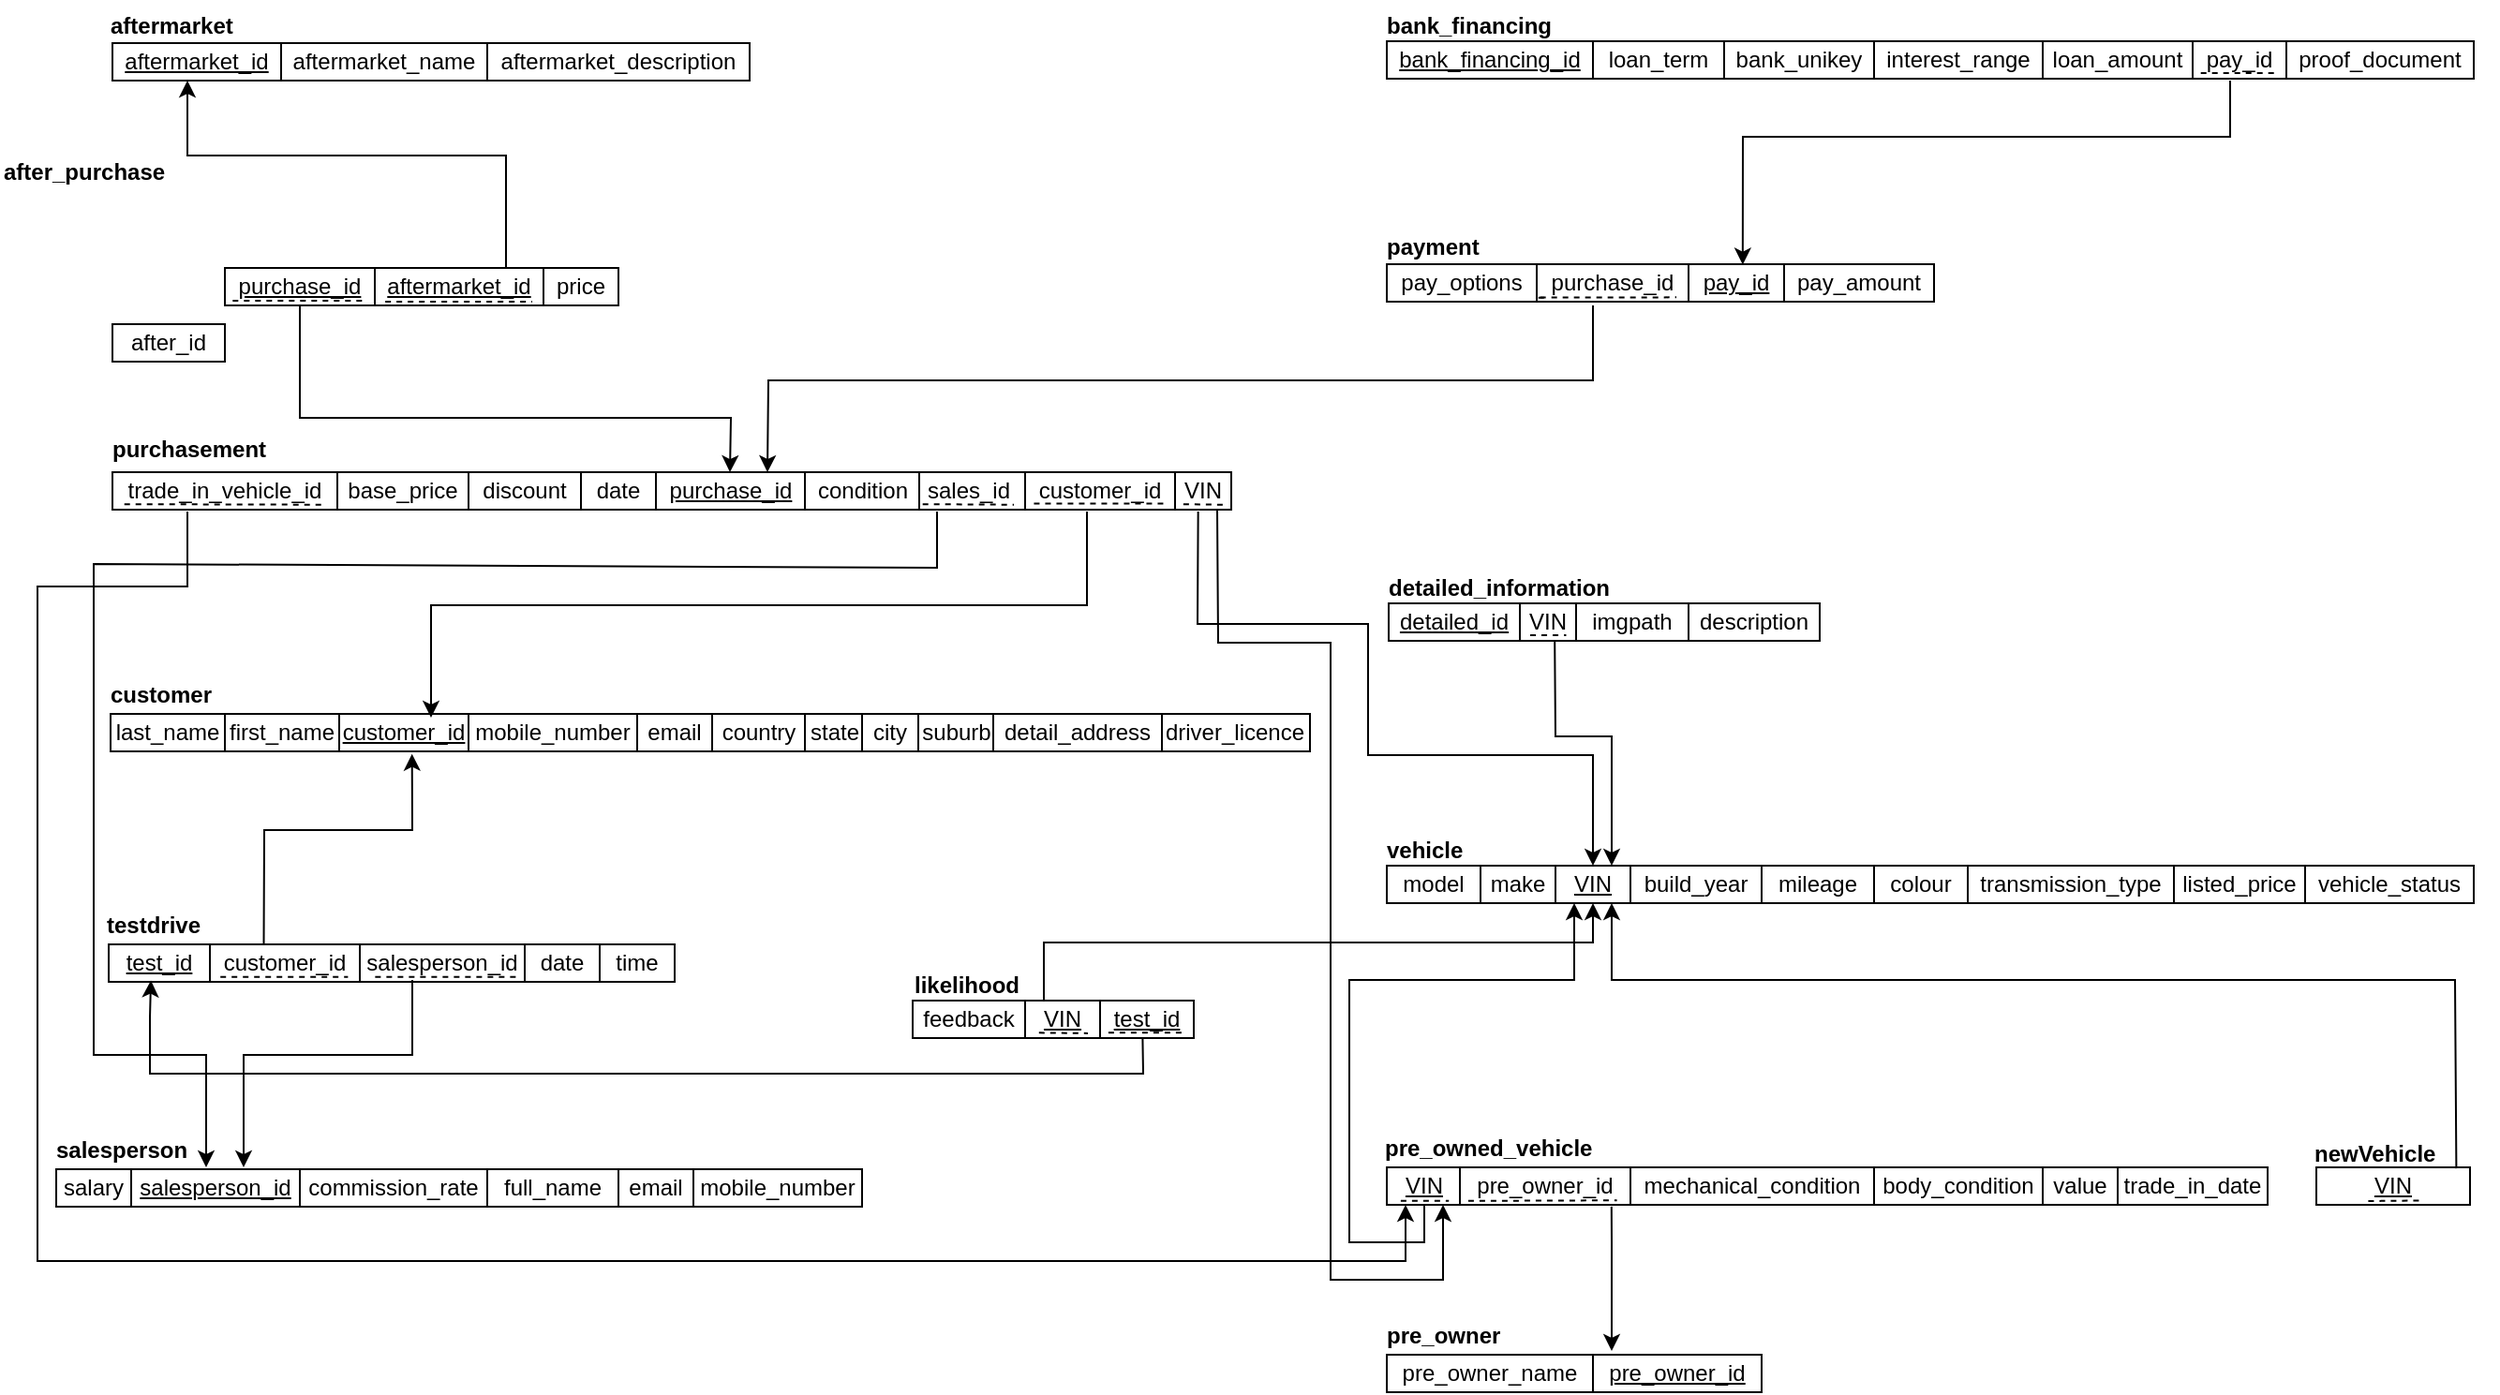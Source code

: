 <mxfile version="26.2.4">
  <diagram id="C5RBs43oDa-KdzZeNtuy" name="Page-1">
    <mxGraphModel dx="1556" dy="429" grid="1" gridSize="10" guides="1" tooltips="1" connect="1" arrows="1" fold="1" page="1" pageScale="1" pageWidth="827" pageHeight="1169" math="0" shadow="0">
      <root>
        <mxCell id="WIyWlLk6GJQsqaUBKTNV-0" />
        <mxCell id="WIyWlLk6GJQsqaUBKTNV-1" parent="WIyWlLk6GJQsqaUBKTNV-0" />
        <mxCell id="j5ePMK_bUGHxFsCCWpfm-17" value="last_name" style="rounded=0;whiteSpace=wrap;html=1;" parent="WIyWlLk6GJQsqaUBKTNV-1" vertex="1">
          <mxGeometry x="-681" y="618" width="61" height="20" as="geometry" />
        </mxCell>
        <mxCell id="j5ePMK_bUGHxFsCCWpfm-18" value="first_name" style="rounded=0;whiteSpace=wrap;html=1;" parent="WIyWlLk6GJQsqaUBKTNV-1" vertex="1">
          <mxGeometry x="-620" y="618" width="61" height="20" as="geometry" />
        </mxCell>
        <mxCell id="j5ePMK_bUGHxFsCCWpfm-19" value="&lt;u&gt;customer_id&lt;/u&gt;" style="rounded=0;whiteSpace=wrap;html=1;" parent="WIyWlLk6GJQsqaUBKTNV-1" vertex="1">
          <mxGeometry x="-559" y="618" width="69" height="20" as="geometry" />
        </mxCell>
        <mxCell id="j5ePMK_bUGHxFsCCWpfm-20" value="mobile_number" style="rounded=0;whiteSpace=wrap;html=1;" parent="WIyWlLk6GJQsqaUBKTNV-1" vertex="1">
          <mxGeometry x="-490" y="618" width="90" height="20" as="geometry" />
        </mxCell>
        <mxCell id="j5ePMK_bUGHxFsCCWpfm-21" value="email" style="rounded=0;whiteSpace=wrap;html=1;" parent="WIyWlLk6GJQsqaUBKTNV-1" vertex="1">
          <mxGeometry x="-400" y="618" width="40" height="20" as="geometry" />
        </mxCell>
        <mxCell id="j5ePMK_bUGHxFsCCWpfm-23" value="driver_licence" style="rounded=0;whiteSpace=wrap;html=1;" parent="WIyWlLk6GJQsqaUBKTNV-1" vertex="1">
          <mxGeometry x="-121" y="618" width="80" height="20" as="geometry" />
        </mxCell>
        <mxCell id="j5ePMK_bUGHxFsCCWpfm-25" value="&lt;u&gt;test_id&lt;/u&gt;" style="rounded=0;whiteSpace=wrap;html=1;" parent="WIyWlLk6GJQsqaUBKTNV-1" vertex="1">
          <mxGeometry x="-682" y="741" width="54" height="20" as="geometry" />
        </mxCell>
        <mxCell id="j5ePMK_bUGHxFsCCWpfm-26" value="customer_id" style="rounded=0;whiteSpace=wrap;html=1;" parent="WIyWlLk6GJQsqaUBKTNV-1" vertex="1">
          <mxGeometry x="-628" y="741" width="80" height="20" as="geometry" />
        </mxCell>
        <mxCell id="j5ePMK_bUGHxFsCCWpfm-27" value="salesperson_id" style="rounded=0;whiteSpace=wrap;html=1;" parent="WIyWlLk6GJQsqaUBKTNV-1" vertex="1">
          <mxGeometry x="-548" y="741" width="88" height="20" as="geometry" />
        </mxCell>
        <mxCell id="j5ePMK_bUGHxFsCCWpfm-28" value="date" style="rounded=0;whiteSpace=wrap;html=1;" parent="WIyWlLk6GJQsqaUBKTNV-1" vertex="1">
          <mxGeometry x="-460" y="741" width="40" height="20" as="geometry" />
        </mxCell>
        <mxCell id="j5ePMK_bUGHxFsCCWpfm-29" value="time" style="rounded=0;whiteSpace=wrap;html=1;" parent="WIyWlLk6GJQsqaUBKTNV-1" vertex="1">
          <mxGeometry x="-420" y="741" width="40" height="20" as="geometry" />
        </mxCell>
        <mxCell id="j5ePMK_bUGHxFsCCWpfm-30" value="&lt;u&gt;salesperson_id&lt;/u&gt;" style="rounded=0;whiteSpace=wrap;html=1;" parent="WIyWlLk6GJQsqaUBKTNV-1" vertex="1">
          <mxGeometry x="-670" y="861" width="90" height="20" as="geometry" />
        </mxCell>
        <mxCell id="j5ePMK_bUGHxFsCCWpfm-32" value="salary" style="rounded=0;whiteSpace=wrap;html=1;" parent="WIyWlLk6GJQsqaUBKTNV-1" vertex="1">
          <mxGeometry x="-710" y="861" width="40" height="20" as="geometry" />
        </mxCell>
        <mxCell id="j5ePMK_bUGHxFsCCWpfm-33" value="commission_rate" style="rounded=0;whiteSpace=wrap;html=1;" parent="WIyWlLk6GJQsqaUBKTNV-1" vertex="1">
          <mxGeometry x="-580" y="861" width="100" height="20" as="geometry" />
        </mxCell>
        <mxCell id="j5ePMK_bUGHxFsCCWpfm-34" value="full_name" style="rounded=0;whiteSpace=wrap;html=1;" parent="WIyWlLk6GJQsqaUBKTNV-1" vertex="1">
          <mxGeometry x="-480" y="861" width="70" height="20" as="geometry" />
        </mxCell>
        <mxCell id="j5ePMK_bUGHxFsCCWpfm-35" value="email" style="rounded=0;whiteSpace=wrap;html=1;" parent="WIyWlLk6GJQsqaUBKTNV-1" vertex="1">
          <mxGeometry x="-410" y="861" width="40" height="20" as="geometry" />
        </mxCell>
        <mxCell id="j5ePMK_bUGHxFsCCWpfm-36" value="mobile_number" style="rounded=0;whiteSpace=wrap;html=1;" parent="WIyWlLk6GJQsqaUBKTNV-1" vertex="1">
          <mxGeometry x="-370" y="861" width="90" height="20" as="geometry" />
        </mxCell>
        <mxCell id="j5ePMK_bUGHxFsCCWpfm-39" value="&lt;u&gt;VIN&lt;/u&gt;" style="rounded=0;whiteSpace=wrap;html=1;" parent="WIyWlLk6GJQsqaUBKTNV-1" vertex="1">
          <mxGeometry x="-193" y="771" width="40" height="20" as="geometry" />
        </mxCell>
        <mxCell id="j5ePMK_bUGHxFsCCWpfm-40" value="feedback" style="rounded=0;whiteSpace=wrap;html=1;" parent="WIyWlLk6GJQsqaUBKTNV-1" vertex="1">
          <mxGeometry x="-253" y="771" width="60" height="20" as="geometry" />
        </mxCell>
        <mxCell id="j5ePMK_bUGHxFsCCWpfm-41" value="&lt;u&gt;test_id&lt;/u&gt;" style="rounded=0;whiteSpace=wrap;html=1;" parent="WIyWlLk6GJQsqaUBKTNV-1" vertex="1">
          <mxGeometry x="-153" y="771" width="50" height="20" as="geometry" />
        </mxCell>
        <mxCell id="j5ePMK_bUGHxFsCCWpfm-44" value="&lt;u&gt;purchase_id&lt;/u&gt;" style="rounded=0;whiteSpace=wrap;html=1;" parent="WIyWlLk6GJQsqaUBKTNV-1" vertex="1">
          <mxGeometry x="-390.5" y="489" width="80" height="20" as="geometry" />
        </mxCell>
        <mxCell id="j5ePMK_bUGHxFsCCWpfm-45" value="base_price" style="rounded=0;whiteSpace=wrap;html=1;" parent="WIyWlLk6GJQsqaUBKTNV-1" vertex="1">
          <mxGeometry x="-560" y="489" width="70" height="20" as="geometry" />
        </mxCell>
        <mxCell id="j5ePMK_bUGHxFsCCWpfm-47" value="trade_in_vehicle_id" style="rounded=0;whiteSpace=wrap;html=1;" parent="WIyWlLk6GJQsqaUBKTNV-1" vertex="1">
          <mxGeometry x="-680" y="489" width="120" height="20" as="geometry" />
        </mxCell>
        <mxCell id="j5ePMK_bUGHxFsCCWpfm-48" value="customer_id" style="rounded=0;whiteSpace=wrap;html=1;" parent="WIyWlLk6GJQsqaUBKTNV-1" vertex="1">
          <mxGeometry x="-193" y="489" width="80" height="20" as="geometry" />
        </mxCell>
        <mxCell id="j5ePMK_bUGHxFsCCWpfm-49" value="sales_id" style="rounded=0;whiteSpace=wrap;html=1;" parent="WIyWlLk6GJQsqaUBKTNV-1" vertex="1">
          <mxGeometry x="-253" y="489" width="60" height="20" as="geometry" />
        </mxCell>
        <mxCell id="j5ePMK_bUGHxFsCCWpfm-50" value="date" style="rounded=0;whiteSpace=wrap;html=1;" parent="WIyWlLk6GJQsqaUBKTNV-1" vertex="1">
          <mxGeometry x="-430" y="489" width="40" height="20" as="geometry" />
        </mxCell>
        <mxCell id="j5ePMK_bUGHxFsCCWpfm-51" value="VIN" style="rounded=0;whiteSpace=wrap;html=1;" parent="WIyWlLk6GJQsqaUBKTNV-1" vertex="1">
          <mxGeometry x="-113" y="489" width="30" height="20" as="geometry" />
        </mxCell>
        <mxCell id="j5ePMK_bUGHxFsCCWpfm-53" value="discount" style="rounded=0;whiteSpace=wrap;html=1;" parent="WIyWlLk6GJQsqaUBKTNV-1" vertex="1">
          <mxGeometry x="-490" y="489" width="60" height="20" as="geometry" />
        </mxCell>
        <mxCell id="j5ePMK_bUGHxFsCCWpfm-54" value="condition" style="rounded=0;whiteSpace=wrap;html=1;" parent="WIyWlLk6GJQsqaUBKTNV-1" vertex="1">
          <mxGeometry x="-310.5" y="489" width="61" height="20" as="geometry" />
        </mxCell>
        <mxCell id="j5ePMK_bUGHxFsCCWpfm-56" value="after_id" style="rounded=0;whiteSpace=wrap;html=1;" parent="WIyWlLk6GJQsqaUBKTNV-1" vertex="1">
          <mxGeometry x="-680" y="410" width="60" height="20" as="geometry" />
        </mxCell>
        <mxCell id="j5ePMK_bUGHxFsCCWpfm-57" value="&lt;u&gt;purchase_id&lt;/u&gt;" style="rounded=0;whiteSpace=wrap;html=1;" parent="WIyWlLk6GJQsqaUBKTNV-1" vertex="1">
          <mxGeometry x="-620" y="380" width="80" height="20" as="geometry" />
        </mxCell>
        <mxCell id="j5ePMK_bUGHxFsCCWpfm-58" value="&lt;u&gt;aftermarket_id&lt;/u&gt;" style="rounded=0;whiteSpace=wrap;html=1;" parent="WIyWlLk6GJQsqaUBKTNV-1" vertex="1">
          <mxGeometry x="-540" y="380" width="90" height="20" as="geometry" />
        </mxCell>
        <mxCell id="j5ePMK_bUGHxFsCCWpfm-59" value="price" style="rounded=0;whiteSpace=wrap;html=1;" parent="WIyWlLk6GJQsqaUBKTNV-1" vertex="1">
          <mxGeometry x="-450" y="380" width="40" height="20" as="geometry" />
        </mxCell>
        <mxCell id="j5ePMK_bUGHxFsCCWpfm-61" value="&lt;u&gt;aftermarket_id&lt;/u&gt;" style="rounded=0;whiteSpace=wrap;html=1;" parent="WIyWlLk6GJQsqaUBKTNV-1" vertex="1">
          <mxGeometry x="-680" y="260" width="90" height="20" as="geometry" />
        </mxCell>
        <mxCell id="j5ePMK_bUGHxFsCCWpfm-62" value="aftermarket_name" style="rounded=0;whiteSpace=wrap;html=1;" parent="WIyWlLk6GJQsqaUBKTNV-1" vertex="1">
          <mxGeometry x="-590" y="260" width="110" height="20" as="geometry" />
        </mxCell>
        <mxCell id="j5ePMK_bUGHxFsCCWpfm-63" value="aftermarket_description" style="rounded=0;whiteSpace=wrap;html=1;" parent="WIyWlLk6GJQsqaUBKTNV-1" vertex="1">
          <mxGeometry x="-480" y="260" width="140" height="20" as="geometry" />
        </mxCell>
        <mxCell id="j5ePMK_bUGHxFsCCWpfm-65" value="&lt;u&gt;pay_id&lt;/u&gt;" style="rounded=0;whiteSpace=wrap;html=1;" parent="WIyWlLk6GJQsqaUBKTNV-1" vertex="1">
          <mxGeometry x="161" y="378" width="51" height="20" as="geometry" />
        </mxCell>
        <mxCell id="j5ePMK_bUGHxFsCCWpfm-67" value="purchase_id" style="rounded=0;whiteSpace=wrap;html=1;" parent="WIyWlLk6GJQsqaUBKTNV-1" vertex="1">
          <mxGeometry x="80" y="378" width="81" height="20" as="geometry" />
        </mxCell>
        <mxCell id="j5ePMK_bUGHxFsCCWpfm-69" value="pay_amount" style="rounded=0;whiteSpace=wrap;html=1;" parent="WIyWlLk6GJQsqaUBKTNV-1" vertex="1">
          <mxGeometry x="212" y="378" width="80" height="20" as="geometry" />
        </mxCell>
        <mxCell id="j5ePMK_bUGHxFsCCWpfm-71" value="&lt;u&gt;VIN&lt;/u&gt;" style="rounded=0;whiteSpace=wrap;html=1;" parent="WIyWlLk6GJQsqaUBKTNV-1" vertex="1">
          <mxGeometry x="90" y="699" width="40" height="20" as="geometry" />
        </mxCell>
        <mxCell id="j5ePMK_bUGHxFsCCWpfm-72" value="make" style="rounded=0;whiteSpace=wrap;html=1;" parent="WIyWlLk6GJQsqaUBKTNV-1" vertex="1">
          <mxGeometry x="50" y="699" width="40" height="20" as="geometry" />
        </mxCell>
        <mxCell id="j5ePMK_bUGHxFsCCWpfm-73" style="edgeStyle=orthogonalEdgeStyle;rounded=0;orthogonalLoop=1;jettySize=auto;html=1;exitX=0.5;exitY=1;exitDx=0;exitDy=0;" parent="WIyWlLk6GJQsqaUBKTNV-1" source="j5ePMK_bUGHxFsCCWpfm-72" target="j5ePMK_bUGHxFsCCWpfm-72" edge="1">
          <mxGeometry relative="1" as="geometry" />
        </mxCell>
        <mxCell id="j5ePMK_bUGHxFsCCWpfm-74" value="model" style="rounded=0;whiteSpace=wrap;html=1;" parent="WIyWlLk6GJQsqaUBKTNV-1" vertex="1">
          <mxGeometry y="699" width="50" height="20" as="geometry" />
        </mxCell>
        <mxCell id="j5ePMK_bUGHxFsCCWpfm-75" value="build_year" style="rounded=0;whiteSpace=wrap;html=1;" parent="WIyWlLk6GJQsqaUBKTNV-1" vertex="1">
          <mxGeometry x="130" y="699" width="70" height="20" as="geometry" />
        </mxCell>
        <mxCell id="j5ePMK_bUGHxFsCCWpfm-76" value="mileage" style="rounded=0;whiteSpace=wrap;html=1;" parent="WIyWlLk6GJQsqaUBKTNV-1" vertex="1">
          <mxGeometry x="200" y="699" width="60" height="20" as="geometry" />
        </mxCell>
        <mxCell id="j5ePMK_bUGHxFsCCWpfm-77" value="colour" style="rounded=0;whiteSpace=wrap;html=1;" parent="WIyWlLk6GJQsqaUBKTNV-1" vertex="1">
          <mxGeometry x="260" y="699" width="50" height="20" as="geometry" />
        </mxCell>
        <mxCell id="j5ePMK_bUGHxFsCCWpfm-78" value="transmission_type" style="rounded=0;whiteSpace=wrap;html=1;" parent="WIyWlLk6GJQsqaUBKTNV-1" vertex="1">
          <mxGeometry x="310" y="699" width="110" height="20" as="geometry" />
        </mxCell>
        <mxCell id="j5ePMK_bUGHxFsCCWpfm-79" value="listed_price" style="rounded=0;whiteSpace=wrap;html=1;" parent="WIyWlLk6GJQsqaUBKTNV-1" vertex="1">
          <mxGeometry x="420" y="699" width="70" height="20" as="geometry" />
        </mxCell>
        <mxCell id="j5ePMK_bUGHxFsCCWpfm-81" value="&lt;u&gt;detailed_id&lt;/u&gt;" style="rounded=0;whiteSpace=wrap;html=1;" parent="WIyWlLk6GJQsqaUBKTNV-1" vertex="1">
          <mxGeometry x="1" y="559" width="70" height="20" as="geometry" />
        </mxCell>
        <mxCell id="j5ePMK_bUGHxFsCCWpfm-82" value="VIN" style="rounded=0;whiteSpace=wrap;html=1;" parent="WIyWlLk6GJQsqaUBKTNV-1" vertex="1">
          <mxGeometry x="71" y="559" width="30" height="20" as="geometry" />
        </mxCell>
        <mxCell id="j5ePMK_bUGHxFsCCWpfm-83" value="imgpath" style="rounded=0;whiteSpace=wrap;html=1;" parent="WIyWlLk6GJQsqaUBKTNV-1" vertex="1">
          <mxGeometry x="101" y="559" width="60" height="20" as="geometry" />
        </mxCell>
        <mxCell id="j5ePMK_bUGHxFsCCWpfm-84" value="description" style="rounded=0;whiteSpace=wrap;html=1;" parent="WIyWlLk6GJQsqaUBKTNV-1" vertex="1">
          <mxGeometry x="161" y="559" width="70" height="20" as="geometry" />
        </mxCell>
        <mxCell id="j5ePMK_bUGHxFsCCWpfm-86" value="loan_term" style="rounded=0;whiteSpace=wrap;html=1;" parent="WIyWlLk6GJQsqaUBKTNV-1" vertex="1">
          <mxGeometry x="110" y="259" width="70" height="20" as="geometry" />
        </mxCell>
        <mxCell id="j5ePMK_bUGHxFsCCWpfm-87" value="bank_unikey" style="rounded=0;whiteSpace=wrap;html=1;" parent="WIyWlLk6GJQsqaUBKTNV-1" vertex="1">
          <mxGeometry x="180" y="259" width="80" height="20" as="geometry" />
        </mxCell>
        <mxCell id="j5ePMK_bUGHxFsCCWpfm-88" value="interest_range" style="rounded=0;whiteSpace=wrap;html=1;" parent="WIyWlLk6GJQsqaUBKTNV-1" vertex="1">
          <mxGeometry x="260" y="259" width="90" height="20" as="geometry" />
        </mxCell>
        <mxCell id="j5ePMK_bUGHxFsCCWpfm-89" value="loan_amount" style="rounded=0;whiteSpace=wrap;html=1;" parent="WIyWlLk6GJQsqaUBKTNV-1" vertex="1">
          <mxGeometry x="350" y="259" width="80" height="20" as="geometry" />
        </mxCell>
        <mxCell id="j5ePMK_bUGHxFsCCWpfm-90" value="pay_id" style="rounded=0;whiteSpace=wrap;html=1;" parent="WIyWlLk6GJQsqaUBKTNV-1" vertex="1">
          <mxGeometry x="430" y="259" width="50" height="20" as="geometry" />
        </mxCell>
        <mxCell id="j5ePMK_bUGHxFsCCWpfm-91" value="proof_document" style="rounded=0;whiteSpace=wrap;html=1;" parent="WIyWlLk6GJQsqaUBKTNV-1" vertex="1">
          <mxGeometry x="480" y="259" width="100" height="20" as="geometry" />
        </mxCell>
        <mxCell id="j5ePMK_bUGHxFsCCWpfm-92" value="&lt;u&gt;bank_financing_id&lt;/u&gt;" style="rounded=0;whiteSpace=wrap;html=1;" parent="WIyWlLk6GJQsqaUBKTNV-1" vertex="1">
          <mxGeometry y="259" width="110" height="20" as="geometry" />
        </mxCell>
        <mxCell id="j5ePMK_bUGHxFsCCWpfm-94" value="&lt;u&gt;VIN&lt;/u&gt;" style="rounded=0;whiteSpace=wrap;html=1;" parent="WIyWlLk6GJQsqaUBKTNV-1" vertex="1">
          <mxGeometry y="860" width="40" height="20" as="geometry" />
        </mxCell>
        <mxCell id="j5ePMK_bUGHxFsCCWpfm-95" value="pre_owner_id" style="rounded=0;whiteSpace=wrap;html=1;" parent="WIyWlLk6GJQsqaUBKTNV-1" vertex="1">
          <mxGeometry x="39" y="860" width="91" height="20" as="geometry" />
        </mxCell>
        <mxCell id="j5ePMK_bUGHxFsCCWpfm-96" value="mechanical_condition" style="rounded=0;whiteSpace=wrap;html=1;" parent="WIyWlLk6GJQsqaUBKTNV-1" vertex="1">
          <mxGeometry x="130" y="860" width="130" height="20" as="geometry" />
        </mxCell>
        <mxCell id="j5ePMK_bUGHxFsCCWpfm-97" value="body_condition" style="rounded=0;whiteSpace=wrap;html=1;" parent="WIyWlLk6GJQsqaUBKTNV-1" vertex="1">
          <mxGeometry x="260" y="860" width="90" height="20" as="geometry" />
        </mxCell>
        <mxCell id="j5ePMK_bUGHxFsCCWpfm-98" value="value" style="rounded=0;whiteSpace=wrap;html=1;" parent="WIyWlLk6GJQsqaUBKTNV-1" vertex="1">
          <mxGeometry x="350" y="860" width="40" height="20" as="geometry" />
        </mxCell>
        <mxCell id="j5ePMK_bUGHxFsCCWpfm-100" value="&lt;u&gt;pre_owner_id&lt;/u&gt;" style="rounded=0;whiteSpace=wrap;html=1;" parent="WIyWlLk6GJQsqaUBKTNV-1" vertex="1">
          <mxGeometry x="110" y="960" width="90" height="20" as="geometry" />
        </mxCell>
        <mxCell id="j5ePMK_bUGHxFsCCWpfm-101" value="pre_owner_name" style="rounded=0;whiteSpace=wrap;html=1;" parent="WIyWlLk6GJQsqaUBKTNV-1" vertex="1">
          <mxGeometry y="960" width="110" height="20" as="geometry" />
        </mxCell>
        <mxCell id="kwS0zWFGn771VahmYP1u-1" value="&lt;u&gt;VIN&lt;/u&gt;" style="rounded=0;whiteSpace=wrap;html=1;" parent="WIyWlLk6GJQsqaUBKTNV-1" vertex="1">
          <mxGeometry x="496" y="860" width="82" height="20" as="geometry" />
        </mxCell>
        <mxCell id="kwS0zWFGn771VahmYP1u-4" value="" style="endArrow=none;dashed=1;html=1;rounded=0;exitX=0.052;exitY=0.875;exitDx=0;exitDy=0;exitPerimeter=0;entryX=0.919;entryY=0.875;entryDx=0;entryDy=0;entryPerimeter=0;" parent="WIyWlLk6GJQsqaUBKTNV-1" source="j5ePMK_bUGHxFsCCWpfm-57" target="j5ePMK_bUGHxFsCCWpfm-57" edge="1">
          <mxGeometry width="50" height="50" relative="1" as="geometry">
            <mxPoint x="-590" y="480" as="sourcePoint" />
            <mxPoint x="-540" y="430" as="targetPoint" />
          </mxGeometry>
        </mxCell>
        <mxCell id="kwS0zWFGn771VahmYP1u-5" value="" style="endArrow=none;dashed=1;html=1;rounded=0;exitX=0.049;exitY=0.896;exitDx=0;exitDy=0;exitPerimeter=0;entryX=0.921;entryY=0.881;entryDx=0;entryDy=0;entryPerimeter=0;" parent="WIyWlLk6GJQsqaUBKTNV-1" source="j5ePMK_bUGHxFsCCWpfm-95" target="j5ePMK_bUGHxFsCCWpfm-95" edge="1">
          <mxGeometry width="50" height="50" relative="1" as="geometry">
            <mxPoint x="210" y="840" as="sourcePoint" />
            <mxPoint x="260" y="790" as="targetPoint" />
          </mxGeometry>
        </mxCell>
        <mxCell id="kwS0zWFGn771VahmYP1u-6" value="" style="endArrow=none;dashed=1;html=1;rounded=0;exitX=0.186;exitY=0.893;exitDx=0;exitDy=0;exitPerimeter=0;entryX=0.828;entryY=0.893;entryDx=0;entryDy=0;entryPerimeter=0;" parent="WIyWlLk6GJQsqaUBKTNV-1" source="j5ePMK_bUGHxFsCCWpfm-94" target="j5ePMK_bUGHxFsCCWpfm-94" edge="1">
          <mxGeometry width="50" height="50" relative="1" as="geometry">
            <mxPoint x="100" y="890" as="sourcePoint" />
            <mxPoint x="30" y="880" as="targetPoint" />
          </mxGeometry>
        </mxCell>
        <mxCell id="kwS0zWFGn771VahmYP1u-7" value="" style="endArrow=none;dashed=1;html=1;rounded=0;entryX=0.674;entryY=0.886;entryDx=0;entryDy=0;entryPerimeter=0;exitX=0.338;exitY=0.9;exitDx=0;exitDy=0;exitPerimeter=0;" parent="WIyWlLk6GJQsqaUBKTNV-1" source="kwS0zWFGn771VahmYP1u-1" target="kwS0zWFGn771VahmYP1u-1" edge="1">
          <mxGeometry width="50" height="50" relative="1" as="geometry">
            <mxPoint x="522" y="878" as="sourcePoint" />
            <mxPoint x="588" y="810" as="targetPoint" />
          </mxGeometry>
        </mxCell>
        <mxCell id="kwS0zWFGn771VahmYP1u-8" value="" style="endArrow=none;dashed=1;html=1;rounded=0;exitX=0.184;exitY=0.853;exitDx=0;exitDy=0;exitPerimeter=0;entryX=0.824;entryY=0.853;entryDx=0;entryDy=0;entryPerimeter=0;" parent="WIyWlLk6GJQsqaUBKTNV-1" source="j5ePMK_bUGHxFsCCWpfm-82" target="j5ePMK_bUGHxFsCCWpfm-82" edge="1">
          <mxGeometry width="50" height="50" relative="1" as="geometry">
            <mxPoint x="71" y="590" as="sourcePoint" />
            <mxPoint x="92" y="600" as="targetPoint" />
          </mxGeometry>
        </mxCell>
        <mxCell id="kwS0zWFGn771VahmYP1u-9" value="" style="endArrow=none;dashed=1;html=1;rounded=0;exitX=0.059;exitY=0.838;exitDx=0;exitDy=0;exitPerimeter=0;entryX=0.922;entryY=0.838;entryDx=0;entryDy=0;entryPerimeter=0;" parent="WIyWlLk6GJQsqaUBKTNV-1" source="j5ePMK_bUGHxFsCCWpfm-48" target="j5ePMK_bUGHxFsCCWpfm-48" edge="1">
          <mxGeometry width="50" height="50" relative="1" as="geometry">
            <mxPoint x="-360" y="609" as="sourcePoint" />
            <mxPoint x="-310" y="559" as="targetPoint" />
          </mxGeometry>
        </mxCell>
        <mxCell id="kwS0zWFGn771VahmYP1u-10" value="" style="endArrow=none;dashed=1;html=1;rounded=0;exitX=0.089;exitY=0.854;exitDx=0;exitDy=0;exitPerimeter=0;entryX=0.9;entryY=0.868;entryDx=0;entryDy=0;entryPerimeter=0;" parent="WIyWlLk6GJQsqaUBKTNV-1" source="j5ePMK_bUGHxFsCCWpfm-49" target="j5ePMK_bUGHxFsCCWpfm-49" edge="1">
          <mxGeometry width="50" height="50" relative="1" as="geometry">
            <mxPoint x="-300" y="479" as="sourcePoint" />
            <mxPoint x="-350" y="449" as="targetPoint" />
          </mxGeometry>
        </mxCell>
        <mxCell id="kwS0zWFGn771VahmYP1u-11" value="" style="endArrow=none;dashed=1;html=1;rounded=0;exitX=0.148;exitY=0.854;exitDx=0;exitDy=0;exitPerimeter=0;entryX=0.854;entryY=0.868;entryDx=0;entryDy=0;entryPerimeter=0;" parent="WIyWlLk6GJQsqaUBKTNV-1" source="j5ePMK_bUGHxFsCCWpfm-51" target="j5ePMK_bUGHxFsCCWpfm-51" edge="1">
          <mxGeometry width="50" height="50" relative="1" as="geometry">
            <mxPoint x="-210" y="539" as="sourcePoint" />
            <mxPoint x="-180" y="559" as="targetPoint" />
          </mxGeometry>
        </mxCell>
        <mxCell id="kwS0zWFGn771VahmYP1u-12" value="" style="endArrow=none;dashed=1;html=1;rounded=0;exitX=0.053;exitY=0.854;exitDx=0;exitDy=0;exitPerimeter=0;entryX=0.939;entryY=0.868;entryDx=0;entryDy=0;entryPerimeter=0;" parent="WIyWlLk6GJQsqaUBKTNV-1" source="j5ePMK_bUGHxFsCCWpfm-47" target="j5ePMK_bUGHxFsCCWpfm-47" edge="1">
          <mxGeometry width="50" height="50" relative="1" as="geometry">
            <mxPoint x="-440" y="539" as="sourcePoint" />
            <mxPoint x="-390" y="489" as="targetPoint" />
          </mxGeometry>
        </mxCell>
        <mxCell id="kwS0zWFGn771VahmYP1u-13" value="" style="endArrow=none;dashed=1;html=1;rounded=0;exitX=0.048;exitY=0.895;exitDx=0;exitDy=0;exitPerimeter=0;entryX=0.92;entryY=0.884;entryDx=0;entryDy=0;entryPerimeter=0;" parent="WIyWlLk6GJQsqaUBKTNV-1" source="j5ePMK_bUGHxFsCCWpfm-68" target="j5ePMK_bUGHxFsCCWpfm-67" edge="1">
          <mxGeometry width="50" height="50" relative="1" as="geometry">
            <mxPoint x="150" y="350" as="sourcePoint" />
            <mxPoint x="200" y="300" as="targetPoint" />
          </mxGeometry>
        </mxCell>
        <mxCell id="kwS0zWFGn771VahmYP1u-14" value="" style="endArrow=none;dashed=1;html=1;rounded=0;exitX=0.087;exitY=0.85;exitDx=0;exitDy=0;exitPerimeter=0;" parent="WIyWlLk6GJQsqaUBKTNV-1" source="j5ePMK_bUGHxFsCCWpfm-90" edge="1">
          <mxGeometry width="50" height="50" relative="1" as="geometry">
            <mxPoint x="420" y="340" as="sourcePoint" />
            <mxPoint x="476" y="276" as="targetPoint" />
          </mxGeometry>
        </mxCell>
        <mxCell id="kwS0zWFGn771VahmYP1u-15" value="" style="endArrow=none;dashed=1;html=1;rounded=0;exitX=0.07;exitY=0.866;exitDx=0;exitDy=0;exitPerimeter=0;entryX=0.921;entryY=0.866;entryDx=0;entryDy=0;entryPerimeter=0;" parent="WIyWlLk6GJQsqaUBKTNV-1" source="j5ePMK_bUGHxFsCCWpfm-26" target="j5ePMK_bUGHxFsCCWpfm-26" edge="1">
          <mxGeometry width="50" height="50" relative="1" as="geometry">
            <mxPoint x="-540" y="820" as="sourcePoint" />
            <mxPoint x="-490" y="770" as="targetPoint" />
          </mxGeometry>
        </mxCell>
        <mxCell id="kwS0zWFGn771VahmYP1u-16" value="" style="endArrow=none;dashed=1;html=1;rounded=0;exitX=0.093;exitY=0.866;exitDx=0;exitDy=0;exitPerimeter=0;entryX=0.948;entryY=0.866;entryDx=0;entryDy=0;entryPerimeter=0;" parent="WIyWlLk6GJQsqaUBKTNV-1" source="j5ePMK_bUGHxFsCCWpfm-27" target="j5ePMK_bUGHxFsCCWpfm-27" edge="1">
          <mxGeometry width="50" height="50" relative="1" as="geometry">
            <mxPoint x="-540" y="820" as="sourcePoint" />
            <mxPoint x="-490" y="770" as="targetPoint" />
          </mxGeometry>
        </mxCell>
        <mxCell id="kwS0zWFGn771VahmYP1u-17" value="" style="endArrow=none;dashed=1;html=1;rounded=0;entryX=0.837;entryY=0.873;entryDx=0;entryDy=0;entryPerimeter=0;exitX=0.185;exitY=0.858;exitDx=0;exitDy=0;exitPerimeter=0;" parent="WIyWlLk6GJQsqaUBKTNV-1" source="j5ePMK_bUGHxFsCCWpfm-39" target="j5ePMK_bUGHxFsCCWpfm-39" edge="1">
          <mxGeometry width="50" height="50" relative="1" as="geometry">
            <mxPoint x="-180" y="794" as="sourcePoint" />
            <mxPoint x="-120" y="770" as="targetPoint" />
          </mxGeometry>
        </mxCell>
        <mxCell id="kwS0zWFGn771VahmYP1u-18" value="" style="endArrow=none;dashed=1;html=1;rounded=0;exitX=0.089;exitY=0.856;exitDx=0;exitDy=0;exitPerimeter=0;entryX=0.908;entryY=0.856;entryDx=0;entryDy=0;entryPerimeter=0;" parent="WIyWlLk6GJQsqaUBKTNV-1" source="j5ePMK_bUGHxFsCCWpfm-41" target="j5ePMK_bUGHxFsCCWpfm-41" edge="1">
          <mxGeometry width="50" height="50" relative="1" as="geometry">
            <mxPoint x="-170" y="820" as="sourcePoint" />
            <mxPoint x="-120" y="770" as="targetPoint" />
          </mxGeometry>
        </mxCell>
        <mxCell id="kwS0zWFGn771VahmYP1u-19" value="" style="endArrow=classic;html=1;rounded=0;" parent="WIyWlLk6GJQsqaUBKTNV-1" edge="1">
          <mxGeometry width="50" height="50" relative="1" as="geometry">
            <mxPoint x="-160" y="510" as="sourcePoint" />
            <mxPoint x="-510" y="620" as="targetPoint" />
            <Array as="points">
              <mxPoint x="-160" y="560" />
              <mxPoint x="-350" y="560" />
              <mxPoint x="-510" y="560" />
            </Array>
          </mxGeometry>
        </mxCell>
        <mxCell id="kwS0zWFGn771VahmYP1u-20" value="" style="endArrow=classic;html=1;rounded=0;" parent="WIyWlLk6GJQsqaUBKTNV-1" edge="1">
          <mxGeometry width="50" height="50" relative="1" as="geometry">
            <mxPoint x="-240" y="510" as="sourcePoint" />
            <mxPoint x="-630" y="860" as="targetPoint" />
            <Array as="points">
              <mxPoint x="-240" y="540" />
              <mxPoint x="-690" y="537.96" />
              <mxPoint x="-690" y="800" />
              <mxPoint x="-630" y="800" />
            </Array>
          </mxGeometry>
        </mxCell>
        <mxCell id="kwS0zWFGn771VahmYP1u-21" value="" style="endArrow=classic;html=1;rounded=0;entryX=0.5;entryY=0;entryDx=0;entryDy=0;exitX=0.411;exitY=1.049;exitDx=0;exitDy=0;exitPerimeter=0;" parent="WIyWlLk6GJQsqaUBKTNV-1" target="j5ePMK_bUGHxFsCCWpfm-71" edge="1" source="j5ePMK_bUGHxFsCCWpfm-51">
          <mxGeometry width="50" height="50" relative="1" as="geometry">
            <mxPoint x="-200" y="520" as="sourcePoint" />
            <mxPoint x="20.09" y="698.7" as="targetPoint" />
            <Array as="points">
              <mxPoint x="-101" y="570" />
              <mxPoint x="-10" y="570" />
              <mxPoint x="-10" y="640" />
              <mxPoint x="110" y="640" />
            </Array>
          </mxGeometry>
        </mxCell>
        <mxCell id="kwS0zWFGn771VahmYP1u-22" value="" style="endArrow=classic;html=1;rounded=0;entryX=0.75;entryY=0;entryDx=0;entryDy=0;" parent="WIyWlLk6GJQsqaUBKTNV-1" edge="1" target="j5ePMK_bUGHxFsCCWpfm-44">
          <mxGeometry width="50" height="50" relative="1" as="geometry">
            <mxPoint x="110" y="400" as="sourcePoint" />
            <mxPoint x="-500" y="500" as="targetPoint" />
            <Array as="points">
              <mxPoint x="110" y="440" />
              <mxPoint x="-330" y="440" />
            </Array>
          </mxGeometry>
        </mxCell>
        <mxCell id="kwS0zWFGn771VahmYP1u-23" value="" style="endArrow=classic;html=1;rounded=0;exitX=0.302;exitY=1.015;exitDx=0;exitDy=0;exitPerimeter=0;entryX=0.563;entryY=1.067;entryDx=0;entryDy=0;entryPerimeter=0;" parent="WIyWlLk6GJQsqaUBKTNV-1" target="j5ePMK_bUGHxFsCCWpfm-19" edge="1">
          <mxGeometry width="50" height="50" relative="1" as="geometry">
            <mxPoint x="-599.252" y="741.3" as="sourcePoint" />
            <mxPoint x="-540" y="660" as="targetPoint" />
            <Array as="points">
              <mxPoint x="-599" y="680" />
              <mxPoint x="-520" y="680" />
            </Array>
          </mxGeometry>
        </mxCell>
        <mxCell id="kwS0zWFGn771VahmYP1u-24" value="" style="endArrow=classic;html=1;rounded=0;" parent="WIyWlLk6GJQsqaUBKTNV-1" edge="1">
          <mxGeometry width="50" height="50" relative="1" as="geometry">
            <mxPoint x="-520" y="760" as="sourcePoint" />
            <mxPoint x="-610" y="860" as="targetPoint" />
            <Array as="points">
              <mxPoint x="-520" y="800" />
              <mxPoint x="-610" y="800" />
            </Array>
          </mxGeometry>
        </mxCell>
        <mxCell id="kwS0zWFGn771VahmYP1u-25" value="" style="endArrow=classic;html=1;rounded=0;entryX=0.417;entryY=0.963;entryDx=0;entryDy=0;entryPerimeter=0;exitX=0.454;exitY=0.991;exitDx=0;exitDy=0;exitPerimeter=0;" parent="WIyWlLk6GJQsqaUBKTNV-1" source="j5ePMK_bUGHxFsCCWpfm-41" target="j5ePMK_bUGHxFsCCWpfm-25" edge="1">
          <mxGeometry width="50" height="50" relative="1" as="geometry">
            <mxPoint x="-70" y="800" as="sourcePoint" />
            <mxPoint x="-600" y="820" as="targetPoint" />
            <Array as="points">
              <mxPoint x="-130" y="810" />
              <mxPoint x="-450" y="810" />
              <mxPoint x="-660" y="810" />
              <mxPoint x="-660" y="780" />
            </Array>
          </mxGeometry>
        </mxCell>
        <mxCell id="kwS0zWFGn771VahmYP1u-26" value="" style="endArrow=classic;html=1;rounded=0;exitX=0.25;exitY=0;exitDx=0;exitDy=0;entryX=0.5;entryY=1;entryDx=0;entryDy=0;" parent="WIyWlLk6GJQsqaUBKTNV-1" source="j5ePMK_bUGHxFsCCWpfm-39" target="j5ePMK_bUGHxFsCCWpfm-71" edge="1">
          <mxGeometry width="50" height="50" relative="1" as="geometry">
            <mxPoint x="-160" y="750" as="sourcePoint" />
            <mxPoint x="-110" y="700" as="targetPoint" />
            <Array as="points">
              <mxPoint x="-183" y="740" />
              <mxPoint x="110" y="740" />
            </Array>
          </mxGeometry>
        </mxCell>
        <mxCell id="kwS0zWFGn771VahmYP1u-27" value="" style="endArrow=classic;html=1;rounded=0;entryX=0.75;entryY=1;entryDx=0;entryDy=0;exitX=0.911;exitY=0.028;exitDx=0;exitDy=0;exitPerimeter=0;" parent="WIyWlLk6GJQsqaUBKTNV-1" source="kwS0zWFGn771VahmYP1u-1" edge="1" target="j5ePMK_bUGHxFsCCWpfm-71">
          <mxGeometry width="50" height="50" relative="1" as="geometry">
            <mxPoint x="590" y="810" as="sourcePoint" />
            <mxPoint x="30" y="720" as="targetPoint" />
            <Array as="points">
              <mxPoint x="570" y="760" />
              <mxPoint x="120" y="760" />
            </Array>
          </mxGeometry>
        </mxCell>
        <mxCell id="kwS0zWFGn771VahmYP1u-28" value="" style="endArrow=classic;html=1;rounded=0;exitX=0.5;exitY=1;exitDx=0;exitDy=0;entryX=0.25;entryY=1;entryDx=0;entryDy=0;" parent="WIyWlLk6GJQsqaUBKTNV-1" source="j5ePMK_bUGHxFsCCWpfm-94" edge="1" target="j5ePMK_bUGHxFsCCWpfm-71">
          <mxGeometry width="50" height="50" relative="1" as="geometry">
            <mxPoint x="20" y="970" as="sourcePoint" />
            <mxPoint x="10" y="720" as="targetPoint" />
            <Array as="points">
              <mxPoint x="20" y="900" />
              <mxPoint x="-20" y="900" />
              <mxPoint x="-20" y="760" />
              <mxPoint x="100" y="760" />
            </Array>
          </mxGeometry>
        </mxCell>
        <mxCell id="kwS0zWFGn771VahmYP1u-33" value="" style="endArrow=none;dashed=1;html=1;rounded=0;exitX=0.062;exitY=0.898;exitDx=0;exitDy=0;exitPerimeter=0;" parent="WIyWlLk6GJQsqaUBKTNV-1" source="j5ePMK_bUGHxFsCCWpfm-58" edge="1">
          <mxGeometry width="50" height="50" relative="1" as="geometry">
            <mxPoint x="-450" y="550" as="sourcePoint" />
            <mxPoint x="-456" y="398" as="targetPoint" />
          </mxGeometry>
        </mxCell>
        <mxCell id="_ZtI2SifQmkgT6uXwq7D-0" value="" style="endArrow=classic;html=1;rounded=0;" edge="1" parent="WIyWlLk6GJQsqaUBKTNV-1">
          <mxGeometry width="50" height="50" relative="1" as="geometry">
            <mxPoint x="-640" y="510" as="sourcePoint" />
            <mxPoint x="10" y="880" as="targetPoint" />
            <Array as="points">
              <mxPoint x="-640" y="550" />
              <mxPoint x="-720" y="550" />
              <mxPoint x="-720" y="910" />
              <mxPoint x="10" y="910" />
            </Array>
          </mxGeometry>
        </mxCell>
        <mxCell id="_ZtI2SifQmkgT6uXwq7D-2" value="" style="endArrow=classic;html=1;rounded=0;entryX=0.5;entryY=0;entryDx=0;entryDy=0;" edge="1" parent="WIyWlLk6GJQsqaUBKTNV-1" target="j5ePMK_bUGHxFsCCWpfm-44">
          <mxGeometry width="50" height="50" relative="1" as="geometry">
            <mxPoint x="-580" y="400" as="sourcePoint" />
            <mxPoint x="-480" y="500" as="targetPoint" />
            <Array as="points">
              <mxPoint x="-580" y="460" />
              <mxPoint x="-440" y="460" />
              <mxPoint x="-350" y="460" />
            </Array>
          </mxGeometry>
        </mxCell>
        <mxCell id="_ZtI2SifQmkgT6uXwq7D-3" value="" style="endArrow=classic;html=1;rounded=0;" edge="1" parent="WIyWlLk6GJQsqaUBKTNV-1">
          <mxGeometry width="50" height="50" relative="1" as="geometry">
            <mxPoint x="-470" y="380" as="sourcePoint" />
            <mxPoint x="-640" y="280" as="targetPoint" />
            <Array as="points">
              <mxPoint x="-470" y="320" />
              <mxPoint x="-640" y="320" />
            </Array>
          </mxGeometry>
        </mxCell>
        <mxCell id="_ZtI2SifQmkgT6uXwq7D-4" value="" style="endArrow=classic;html=1;rounded=0;exitX=0.75;exitY=1;exitDx=0;exitDy=0;" edge="1" parent="WIyWlLk6GJQsqaUBKTNV-1" source="j5ePMK_bUGHxFsCCWpfm-51">
          <mxGeometry width="50" height="50" relative="1" as="geometry">
            <mxPoint x="-190" y="520" as="sourcePoint" />
            <mxPoint x="30" y="880" as="targetPoint" />
            <Array as="points">
              <mxPoint x="-90" y="580" />
              <mxPoint x="-30" y="580" />
              <mxPoint x="-30" y="720" />
              <mxPoint x="-30" y="800" />
              <mxPoint x="-30" y="920" />
              <mxPoint x="30" y="920" />
            </Array>
          </mxGeometry>
        </mxCell>
        <mxCell id="_ZtI2SifQmkgT6uXwq7D-5" value="" style="endArrow=classic;html=1;rounded=0;entryX=0.75;entryY=0;entryDx=0;entryDy=0;exitX=0.6;exitY=0.984;exitDx=0;exitDy=0;exitPerimeter=0;" edge="1" parent="WIyWlLk6GJQsqaUBKTNV-1" source="_ZtI2SifQmkgT6uXwq7D-25" target="j5ePMK_bUGHxFsCCWpfm-71">
          <mxGeometry width="50" height="50" relative="1" as="geometry">
            <mxPoint x="80" y="580" as="sourcePoint" />
            <mxPoint x="210" y="700" as="targetPoint" />
            <Array as="points">
              <mxPoint x="90" y="630" />
              <mxPoint x="120" y="630" />
            </Array>
          </mxGeometry>
        </mxCell>
        <mxCell id="_ZtI2SifQmkgT6uXwq7D-7" value="" style="endArrow=classic;html=1;rounded=0;entryX=0.567;entryY=0.014;entryDx=0;entryDy=0;entryPerimeter=0;" edge="1" parent="WIyWlLk6GJQsqaUBKTNV-1" target="j5ePMK_bUGHxFsCCWpfm-65">
          <mxGeometry width="50" height="50" relative="1" as="geometry">
            <mxPoint x="450" y="280" as="sourcePoint" />
            <mxPoint x="50" y="340" as="targetPoint" />
            <Array as="points">
              <mxPoint x="450" y="310" />
              <mxPoint x="190" y="310" />
            </Array>
          </mxGeometry>
        </mxCell>
        <mxCell id="_ZtI2SifQmkgT6uXwq7D-9" value="&lt;b style=&quot;forced-color-adjust: none; color: rgb(0, 0, 0); font-family: Helvetica; font-size: 12px; font-style: normal; font-variant-ligatures: normal; font-variant-caps: normal; letter-spacing: normal; orphans: 2; text-align: center; text-indent: 0px; text-transform: none; widows: 2; word-spacing: 0px; -webkit-text-stroke-width: 0px; white-space: normal; text-decoration-thickness: initial; text-decoration-style: initial; text-decoration-color: initial;&quot;&gt;salesperson&lt;/b&gt;" style="text;whiteSpace=wrap;html=1;" vertex="1" parent="WIyWlLk6GJQsqaUBKTNV-1">
          <mxGeometry x="-712" y="837" width="100" height="40" as="geometry" />
        </mxCell>
        <mxCell id="_ZtI2SifQmkgT6uXwq7D-12" value="&lt;b style=&quot;forced-color-adjust: none; color: rgb(0, 0, 0); font-family: Helvetica; font-size: 12px; font-style: normal; font-variant-ligatures: normal; font-variant-caps: normal; letter-spacing: normal; orphans: 2; text-align: center; text-indent: 0px; text-transform: none; widows: 2; word-spacing: 0px; -webkit-text-stroke-width: 0px; white-space: normal; text-decoration-thickness: initial; text-decoration-style: initial; text-decoration-color: initial;&quot;&gt;testdrive&lt;/b&gt;" style="text;whiteSpace=wrap;html=1;" vertex="1" parent="WIyWlLk6GJQsqaUBKTNV-1">
          <mxGeometry x="-685" y="717" width="80" height="40" as="geometry" />
        </mxCell>
        <mxCell id="_ZtI2SifQmkgT6uXwq7D-13" value="&lt;b style=&quot;forced-color-adjust: none; color: rgb(0, 0, 0); font-family: Helvetica; font-size: 12px; font-style: normal; font-variant-ligatures: normal; font-variant-caps: normal; letter-spacing: normal; orphans: 2; text-align: center; text-indent: 0px; text-transform: none; widows: 2; word-spacing: 0px; -webkit-text-stroke-width: 0px; white-space: normal; text-decoration-thickness: initial; text-decoration-style: initial; text-decoration-color: initial;&quot;&gt;customer&lt;/b&gt;" style="text;whiteSpace=wrap;html=1;" vertex="1" parent="WIyWlLk6GJQsqaUBKTNV-1">
          <mxGeometry x="-683" y="594" width="90" height="40" as="geometry" />
        </mxCell>
        <mxCell id="_ZtI2SifQmkgT6uXwq7D-14" value="&lt;b style=&quot;forced-color-adjust: none; color: rgb(0, 0, 0); font-family: Helvetica; font-size: 12px; font-style: normal; font-variant-ligatures: normal; font-variant-caps: normal; letter-spacing: normal; orphans: 2; text-align: center; text-indent: 0px; text-transform: none; widows: 2; word-spacing: 0px; -webkit-text-stroke-width: 0px; white-space: normal; text-decoration-thickness: initial; text-decoration-style: initial; text-decoration-color: initial;&quot;&gt;purchasement&lt;/b&gt;" style="text;whiteSpace=wrap;html=1;" vertex="1" parent="WIyWlLk6GJQsqaUBKTNV-1">
          <mxGeometry x="-682" y="463" width="120" height="40" as="geometry" />
        </mxCell>
        <mxCell id="_ZtI2SifQmkgT6uXwq7D-16" value="&lt;b style=&quot;forced-color-adjust: none; color: rgb(0, 0, 0); font-family: Helvetica; font-size: 12px; font-style: normal; font-variant-ligatures: normal; font-variant-caps: normal; letter-spacing: normal; orphans: 2; text-align: center; text-indent: 0px; text-transform: none; widows: 2; word-spacing: 0px; -webkit-text-stroke-width: 0px; white-space: normal; text-decoration-thickness: initial; text-decoration-style: initial; text-decoration-color: initial;&quot;&gt;after_purchase&lt;/b&gt;" style="text;whiteSpace=wrap;html=1;" vertex="1" parent="WIyWlLk6GJQsqaUBKTNV-1">
          <mxGeometry x="-740" y="315" width="120" height="40" as="geometry" />
        </mxCell>
        <mxCell id="_ZtI2SifQmkgT6uXwq7D-17" value="&lt;b style=&quot;forced-color-adjust: none; color: rgb(0, 0, 0); font-family: Helvetica; font-size: 12px; font-style: normal; font-variant-ligatures: normal; font-variant-caps: normal; letter-spacing: normal; orphans: 2; text-align: center; text-indent: 0px; text-transform: none; widows: 2; word-spacing: 0px; -webkit-text-stroke-width: 0px; white-space: normal; text-decoration-thickness: initial; text-decoration-style: initial; text-decoration-color: initial;&quot;&gt;aftermarket&lt;/b&gt;" style="text;whiteSpace=wrap;html=1;" vertex="1" parent="WIyWlLk6GJQsqaUBKTNV-1">
          <mxGeometry x="-683" y="237" width="100" height="40" as="geometry" />
        </mxCell>
        <mxCell id="_ZtI2SifQmkgT6uXwq7D-18" value="&lt;b style=&quot;forced-color-adjust: none; color: rgb(0, 0, 0); font-family: Helvetica; font-size: 12px; font-style: normal; font-variant-ligatures: normal; font-variant-caps: normal; letter-spacing: normal; orphans: 2; text-align: center; text-indent: 0px; text-transform: none; widows: 2; word-spacing: 0px; -webkit-text-stroke-width: 0px; white-space: normal; text-decoration-thickness: initial; text-decoration-style: initial; text-decoration-color: initial;&quot;&gt;likelihood&lt;/b&gt;" style="text;whiteSpace=wrap;html=1;" vertex="1" parent="WIyWlLk6GJQsqaUBKTNV-1">
          <mxGeometry x="-254" y="749" width="90" height="40" as="geometry" />
        </mxCell>
        <mxCell id="_ZtI2SifQmkgT6uXwq7D-19" value="&lt;b style=&quot;forced-color-adjust: none; color: rgb(0, 0, 0); font-family: Helvetica; font-size: 12px; font-style: normal; font-variant-ligatures: normal; font-variant-caps: normal; letter-spacing: normal; orphans: 2; text-align: center; text-indent: 0px; text-transform: none; widows: 2; word-spacing: 0px; -webkit-text-stroke-width: 0px; white-space: normal; text-decoration-thickness: initial; text-decoration-style: initial; text-decoration-color: initial;&quot;&gt;vehicle&lt;/b&gt;" style="text;whiteSpace=wrap;html=1;" vertex="1" parent="WIyWlLk6GJQsqaUBKTNV-1">
          <mxGeometry x="-2" y="677" width="80" height="40" as="geometry" />
        </mxCell>
        <mxCell id="_ZtI2SifQmkgT6uXwq7D-22" value="&lt;b style=&quot;forced-color-adjust: none; color: rgb(0, 0, 0); font-family: Helvetica; font-size: 12px; font-style: normal; font-variant-ligatures: normal; font-variant-caps: normal; letter-spacing: normal; orphans: 2; text-align: center; text-indent: 0px; text-transform: none; widows: 2; word-spacing: 0px; -webkit-text-stroke-width: 0px; white-space: normal; text-decoration-thickness: initial; text-decoration-style: initial; text-decoration-color: initial;&quot;&gt;pre_owned_vehicle&lt;/b&gt;" style="text;whiteSpace=wrap;html=1;" vertex="1" parent="WIyWlLk6GJQsqaUBKTNV-1">
          <mxGeometry x="-3" y="836" width="140" height="40" as="geometry" />
        </mxCell>
        <mxCell id="_ZtI2SifQmkgT6uXwq7D-23" value="&lt;b style=&quot;forced-color-adjust: none; color: rgb(0, 0, 0); font-family: Helvetica; font-size: 12px; font-style: normal; font-variant-ligatures: normal; font-variant-caps: normal; letter-spacing: normal; orphans: 2; text-align: center; text-indent: 0px; text-transform: none; widows: 2; word-spacing: 0px; -webkit-text-stroke-width: 0px; white-space: normal; text-decoration-thickness: initial; text-decoration-style: initial; text-decoration-color: initial;&quot;&gt;pre_owner&lt;/b&gt;" style="text;whiteSpace=wrap;html=1;" vertex="1" parent="WIyWlLk6GJQsqaUBKTNV-1">
          <mxGeometry x="-2" y="936" width="90" height="40" as="geometry" />
        </mxCell>
        <mxCell id="_ZtI2SifQmkgT6uXwq7D-24" value="" style="endArrow=classic;html=1;rounded=0;exitX=0.889;exitY=1.047;exitDx=0;exitDy=0;exitPerimeter=0;" edge="1" parent="WIyWlLk6GJQsqaUBKTNV-1" source="j5ePMK_bUGHxFsCCWpfm-95">
          <mxGeometry width="50" height="50" relative="1" as="geometry">
            <mxPoint x="100" y="880" as="sourcePoint" />
            <mxPoint x="120" y="958" as="targetPoint" />
            <Array as="points">
              <mxPoint x="120" y="900" />
              <mxPoint x="120" y="920" />
              <mxPoint x="120" y="940" />
            </Array>
          </mxGeometry>
        </mxCell>
        <mxCell id="_ZtI2SifQmkgT6uXwq7D-25" value="&lt;b style=&quot;forced-color-adjust: none; color: rgb(0, 0, 0); font-family: Helvetica; font-size: 12px; font-style: normal; font-variant-ligatures: normal; font-variant-caps: normal; letter-spacing: normal; orphans: 2; text-align: center; text-indent: 0px; text-transform: none; widows: 2; word-spacing: 0px; -webkit-text-stroke-width: 0px; white-space: normal; text-decoration-thickness: initial; text-decoration-style: initial; text-decoration-color: initial;&quot;&gt;detailed_information&lt;/b&gt;" style="text;whiteSpace=wrap;html=1;" vertex="1" parent="WIyWlLk6GJQsqaUBKTNV-1">
          <mxGeometry x="-1" y="537" width="151" height="43" as="geometry" />
        </mxCell>
        <mxCell id="_ZtI2SifQmkgT6uXwq7D-26" value="&lt;b style=&quot;forced-color-adjust: none; color: rgb(0, 0, 0); font-family: Helvetica; font-size: 12px; font-style: normal; font-variant-ligatures: normal; font-variant-caps: normal; letter-spacing: normal; orphans: 2; text-align: center; text-indent: 0px; text-transform: none; widows: 2; word-spacing: 0px; -webkit-text-stroke-width: 0px; white-space: normal; text-decoration-thickness: initial; text-decoration-style: initial; text-decoration-color: initial;&quot;&gt;newVehicle&lt;/b&gt;" style="text;whiteSpace=wrap;html=1;" vertex="1" parent="WIyWlLk6GJQsqaUBKTNV-1">
          <mxGeometry x="493" y="839" width="100" height="40" as="geometry" />
        </mxCell>
        <mxCell id="_ZtI2SifQmkgT6uXwq7D-27" value="&lt;b style=&quot;forced-color-adjust: none; color: rgb(0, 0, 0); font-family: Helvetica; font-size: 12px; font-style: normal; font-variant-ligatures: normal; font-variant-caps: normal; letter-spacing: normal; orphans: 2; text-align: center; text-indent: 0px; text-transform: none; widows: 2; word-spacing: 0px; -webkit-text-stroke-width: 0px; white-space: normal; text-decoration-thickness: initial; text-decoration-style: initial; text-decoration-color: initial;&quot;&gt;payment&lt;/b&gt;" style="text;whiteSpace=wrap;html=1;" vertex="1" parent="WIyWlLk6GJQsqaUBKTNV-1">
          <mxGeometry x="-2" y="355" width="80" height="40" as="geometry" />
        </mxCell>
        <mxCell id="_ZtI2SifQmkgT6uXwq7D-28" value="" style="endArrow=none;dashed=1;html=1;rounded=0;exitX=0.048;exitY=0.895;exitDx=0;exitDy=0;exitPerimeter=0;entryX=0.92;entryY=0.884;entryDx=0;entryDy=0;entryPerimeter=0;" edge="1" parent="WIyWlLk6GJQsqaUBKTNV-1" source="j5ePMK_bUGHxFsCCWpfm-67" target="j5ePMK_bUGHxFsCCWpfm-68">
          <mxGeometry width="50" height="50" relative="1" as="geometry">
            <mxPoint x="54" y="396" as="sourcePoint" />
            <mxPoint x="125" y="396" as="targetPoint" />
          </mxGeometry>
        </mxCell>
        <mxCell id="j5ePMK_bUGHxFsCCWpfm-68" value="pay_options" style="rounded=0;whiteSpace=wrap;html=1;" parent="WIyWlLk6GJQsqaUBKTNV-1" vertex="1">
          <mxGeometry y="378" width="80" height="20" as="geometry" />
        </mxCell>
        <mxCell id="_ZtI2SifQmkgT6uXwq7D-29" value="&lt;b style=&quot;forced-color-adjust: none; color: rgb(0, 0, 0); font-family: Helvetica; font-size: 12px; font-style: normal; font-variant-ligatures: normal; font-variant-caps: normal; letter-spacing: normal; orphans: 2; text-align: center; text-indent: 0px; text-transform: none; widows: 2; word-spacing: 0px; -webkit-text-stroke-width: 0px; white-space: normal; text-decoration-thickness: initial; text-decoration-style: initial; text-decoration-color: initial;&quot;&gt;bank_financing&lt;/b&gt;" style="text;whiteSpace=wrap;html=1;" vertex="1" parent="WIyWlLk6GJQsqaUBKTNV-1">
          <mxGeometry x="-2" y="237" width="120" height="40" as="geometry" />
        </mxCell>
        <mxCell id="_ZtI2SifQmkgT6uXwq7D-30" value="trade_in_date" style="rounded=0;whiteSpace=wrap;html=1;" vertex="1" parent="WIyWlLk6GJQsqaUBKTNV-1">
          <mxGeometry x="390" y="860" width="80" height="20" as="geometry" />
        </mxCell>
        <mxCell id="_ZtI2SifQmkgT6uXwq7D-32" value="vehicle_status" style="rounded=0;whiteSpace=wrap;html=1;" vertex="1" parent="WIyWlLk6GJQsqaUBKTNV-1">
          <mxGeometry x="490" y="699" width="90" height="20" as="geometry" />
        </mxCell>
        <mxCell id="_ZtI2SifQmkgT6uXwq7D-37" value="country" style="rounded=0;whiteSpace=wrap;html=1;" vertex="1" parent="WIyWlLk6GJQsqaUBKTNV-1">
          <mxGeometry x="-360" y="618" width="50" height="20" as="geometry" />
        </mxCell>
        <mxCell id="_ZtI2SifQmkgT6uXwq7D-38" value="state" style="rounded=0;whiteSpace=wrap;html=1;" vertex="1" parent="WIyWlLk6GJQsqaUBKTNV-1">
          <mxGeometry x="-310.5" y="618" width="30.5" height="20" as="geometry" />
        </mxCell>
        <mxCell id="_ZtI2SifQmkgT6uXwq7D-40" value="city" style="rounded=0;whiteSpace=wrap;html=1;" vertex="1" parent="WIyWlLk6GJQsqaUBKTNV-1">
          <mxGeometry x="-280" y="618" width="30" height="20" as="geometry" />
        </mxCell>
        <mxCell id="_ZtI2SifQmkgT6uXwq7D-41" value="suburb" style="rounded=0;whiteSpace=wrap;html=1;" vertex="1" parent="WIyWlLk6GJQsqaUBKTNV-1">
          <mxGeometry x="-250" y="618" width="41" height="20" as="geometry" />
        </mxCell>
        <mxCell id="_ZtI2SifQmkgT6uXwq7D-42" value="detail_address" style="rounded=0;whiteSpace=wrap;html=1;" vertex="1" parent="WIyWlLk6GJQsqaUBKTNV-1">
          <mxGeometry x="-210" y="618" width="90" height="20" as="geometry" />
        </mxCell>
      </root>
    </mxGraphModel>
  </diagram>
</mxfile>
